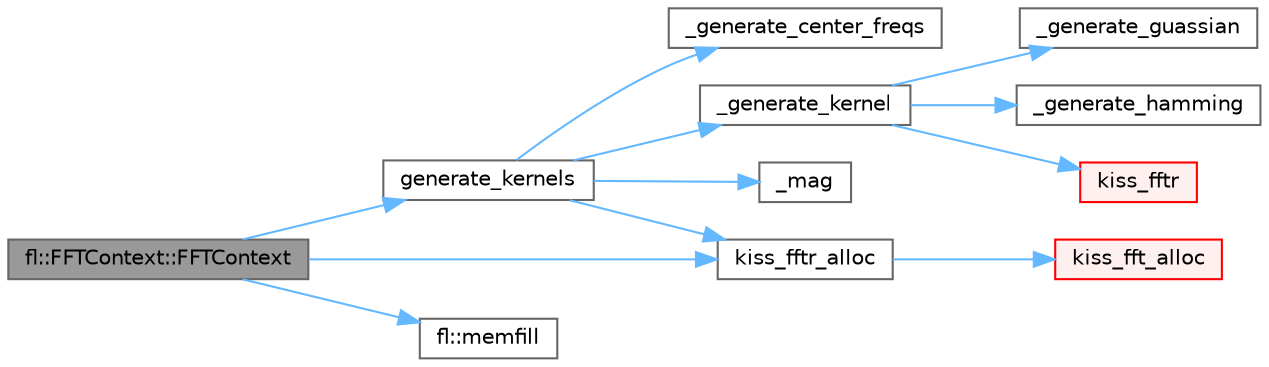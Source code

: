 digraph "fl::FFTContext::FFTContext"
{
 // INTERACTIVE_SVG=YES
 // LATEX_PDF_SIZE
  bgcolor="transparent";
  edge [fontname=Helvetica,fontsize=10,labelfontname=Helvetica,labelfontsize=10];
  node [fontname=Helvetica,fontsize=10,shape=box,height=0.2,width=0.4];
  rankdir="LR";
  Node1 [id="Node000001",label="fl::FFTContext::FFTContext",height=0.2,width=0.4,color="gray40", fillcolor="grey60", style="filled", fontcolor="black",tooltip=" "];
  Node1 -> Node2 [id="edge1_Node000001_Node000002",color="steelblue1",style="solid",tooltip=" "];
  Node2 [id="Node000002",label="generate_kernels",height=0.2,width=0.4,color="grey40", fillcolor="white", style="filled",URL="$d2/d90/cq__kernel_8cpp_acb0a4650f9bfc767b5dbd46003ff1703.html#acb0a4650f9bfc767b5dbd46003ff1703",tooltip=" "];
  Node2 -> Node3 [id="edge2_Node000002_Node000003",color="steelblue1",style="solid",tooltip=" "];
  Node3 [id="Node000003",label="_generate_center_freqs",height=0.2,width=0.4,color="grey40", fillcolor="white", style="filled",URL="$d2/d90/cq__kernel_8cpp_af6e9fc6db8923d62a548e7b90229f2c2.html#af6e9fc6db8923d62a548e7b90229f2c2",tooltip=" "];
  Node2 -> Node4 [id="edge3_Node000002_Node000004",color="steelblue1",style="solid",tooltip=" "];
  Node4 [id="Node000004",label="_generate_kernel",height=0.2,width=0.4,color="grey40", fillcolor="white", style="filled",URL="$d2/d90/cq__kernel_8cpp_a5291611cb8c33ea3d0eb81b52ba9ca43.html#a5291611cb8c33ea3d0eb81b52ba9ca43",tooltip=" "];
  Node4 -> Node5 [id="edge4_Node000004_Node000005",color="steelblue1",style="solid",tooltip=" "];
  Node5 [id="Node000005",label="_generate_guassian",height=0.2,width=0.4,color="grey40", fillcolor="white", style="filled",URL="$d2/d90/cq__kernel_8cpp_a0e1fe427c114b9a43e31b6d8ef99f8de.html#a0e1fe427c114b9a43e31b6d8ef99f8de",tooltip=" "];
  Node4 -> Node6 [id="edge5_Node000004_Node000006",color="steelblue1",style="solid",tooltip=" "];
  Node6 [id="Node000006",label="_generate_hamming",height=0.2,width=0.4,color="grey40", fillcolor="white", style="filled",URL="$d2/d90/cq__kernel_8cpp_a1b18b10398142010b6c01365c7364249.html#a1b18b10398142010b6c01365c7364249",tooltip=" "];
  Node4 -> Node7 [id="edge6_Node000004_Node000007",color="steelblue1",style="solid",tooltip=" "];
  Node7 [id="Node000007",label="kiss_fftr",height=0.2,width=0.4,color="red", fillcolor="#FFF0F0", style="filled",URL="$d2/da1/kiss__fftr_8cpp_a47dc7a9e54b7f0802dd225c27e6ec73b.html#a47dc7a9e54b7f0802dd225c27e6ec73b",tooltip=" "];
  Node2 -> Node16 [id="edge7_Node000002_Node000016",color="steelblue1",style="solid",tooltip=" "];
  Node16 [id="Node000016",label="_mag",height=0.2,width=0.4,color="grey40", fillcolor="white", style="filled",URL="$d2/d90/cq__kernel_8cpp_a491647b50b6aa060ca5637ca0a28685e.html#a491647b50b6aa060ca5637ca0a28685e",tooltip=" "];
  Node2 -> Node17 [id="edge8_Node000002_Node000017",color="steelblue1",style="solid",tooltip=" "];
  Node17 [id="Node000017",label="kiss_fftr_alloc",height=0.2,width=0.4,color="grey40", fillcolor="white", style="filled",URL="$d2/da1/kiss__fftr_8cpp_aead7aaed139f58158b446ea623a8b8cb.html#aead7aaed139f58158b446ea623a8b8cb",tooltip=" "];
  Node17 -> Node18 [id="edge9_Node000017_Node000018",color="steelblue1",style="solid",tooltip=" "];
  Node18 [id="Node000018",label="kiss_fft_alloc",height=0.2,width=0.4,color="red", fillcolor="#FFF0F0", style="filled",URL="$d7/dc2/kiss__fft_8cpp_ab5ad1560b58375ec071da45401911358.html#ab5ad1560b58375ec071da45401911358",tooltip=" "];
  Node1 -> Node17 [id="edge10_Node000001_Node000017",color="steelblue1",style="solid",tooltip=" "];
  Node1 -> Node20 [id="edge11_Node000001_Node000020",color="steelblue1",style="solid",tooltip=" "];
  Node20 [id="Node000020",label="fl::memfill",height=0.2,width=0.4,color="grey40", fillcolor="white", style="filled",URL="$d4/d36/namespacefl_a4b8a9d50bb843c25b6392094c34e7fb1.html#a4b8a9d50bb843c25b6392094c34e7fb1",tooltip=" "];
}
